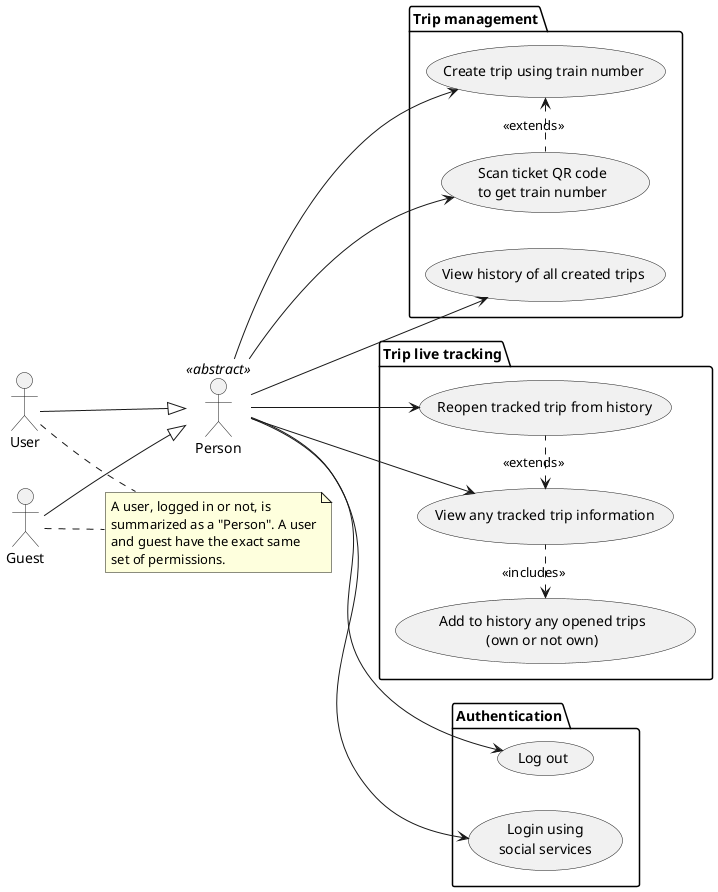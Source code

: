 @startuml

left to right direction

actor User
actor Person <<abstract>>
actor Guest

User --|> Person
Guest --|> Person

note as PersonNote
  A user, logged in or not, is
  summarized as a "Person". A user
  and guest have the exact same
  set of permissions.
end note

User .. PersonNote
Guest .. PersonNote

package Authentication {
  usecase Login as "Login using\nsocial services"
  usecase Logout as "Log out"
}

package "Trip management" {
  usecase CreateTrip as "Create trip using train number"
  usecase CreateTrip_ScanQR as "Scan ticket QR code\nto get train number"
  usecase ViewTripHistory as "View history of all created trips"

  CreateTrip <. CreateTrip_ScanQR : <<extends>>
}

package "Trip live tracking" {
  usecase TrackTrip_FromHistory as "Reopen tracked trip from history"
  usecase TrackTrip as "View any tracked trip information"
  usecase TrackTrip_FromOutside as "Add to history any opened trips\n(own or not own)"

  TrackTrip_FromOutside <. TrackTrip : <<includes>>
  TrackTrip <. TrackTrip_FromHistory : <<extends>>
}

Person --> Login
Person --> Logout

Person --> CreateTrip
Person --> CreateTrip_ScanQR
Person --> ViewTripHistory

Person --> TrackTrip
Person --> TrackTrip_FromHistory

@enduml